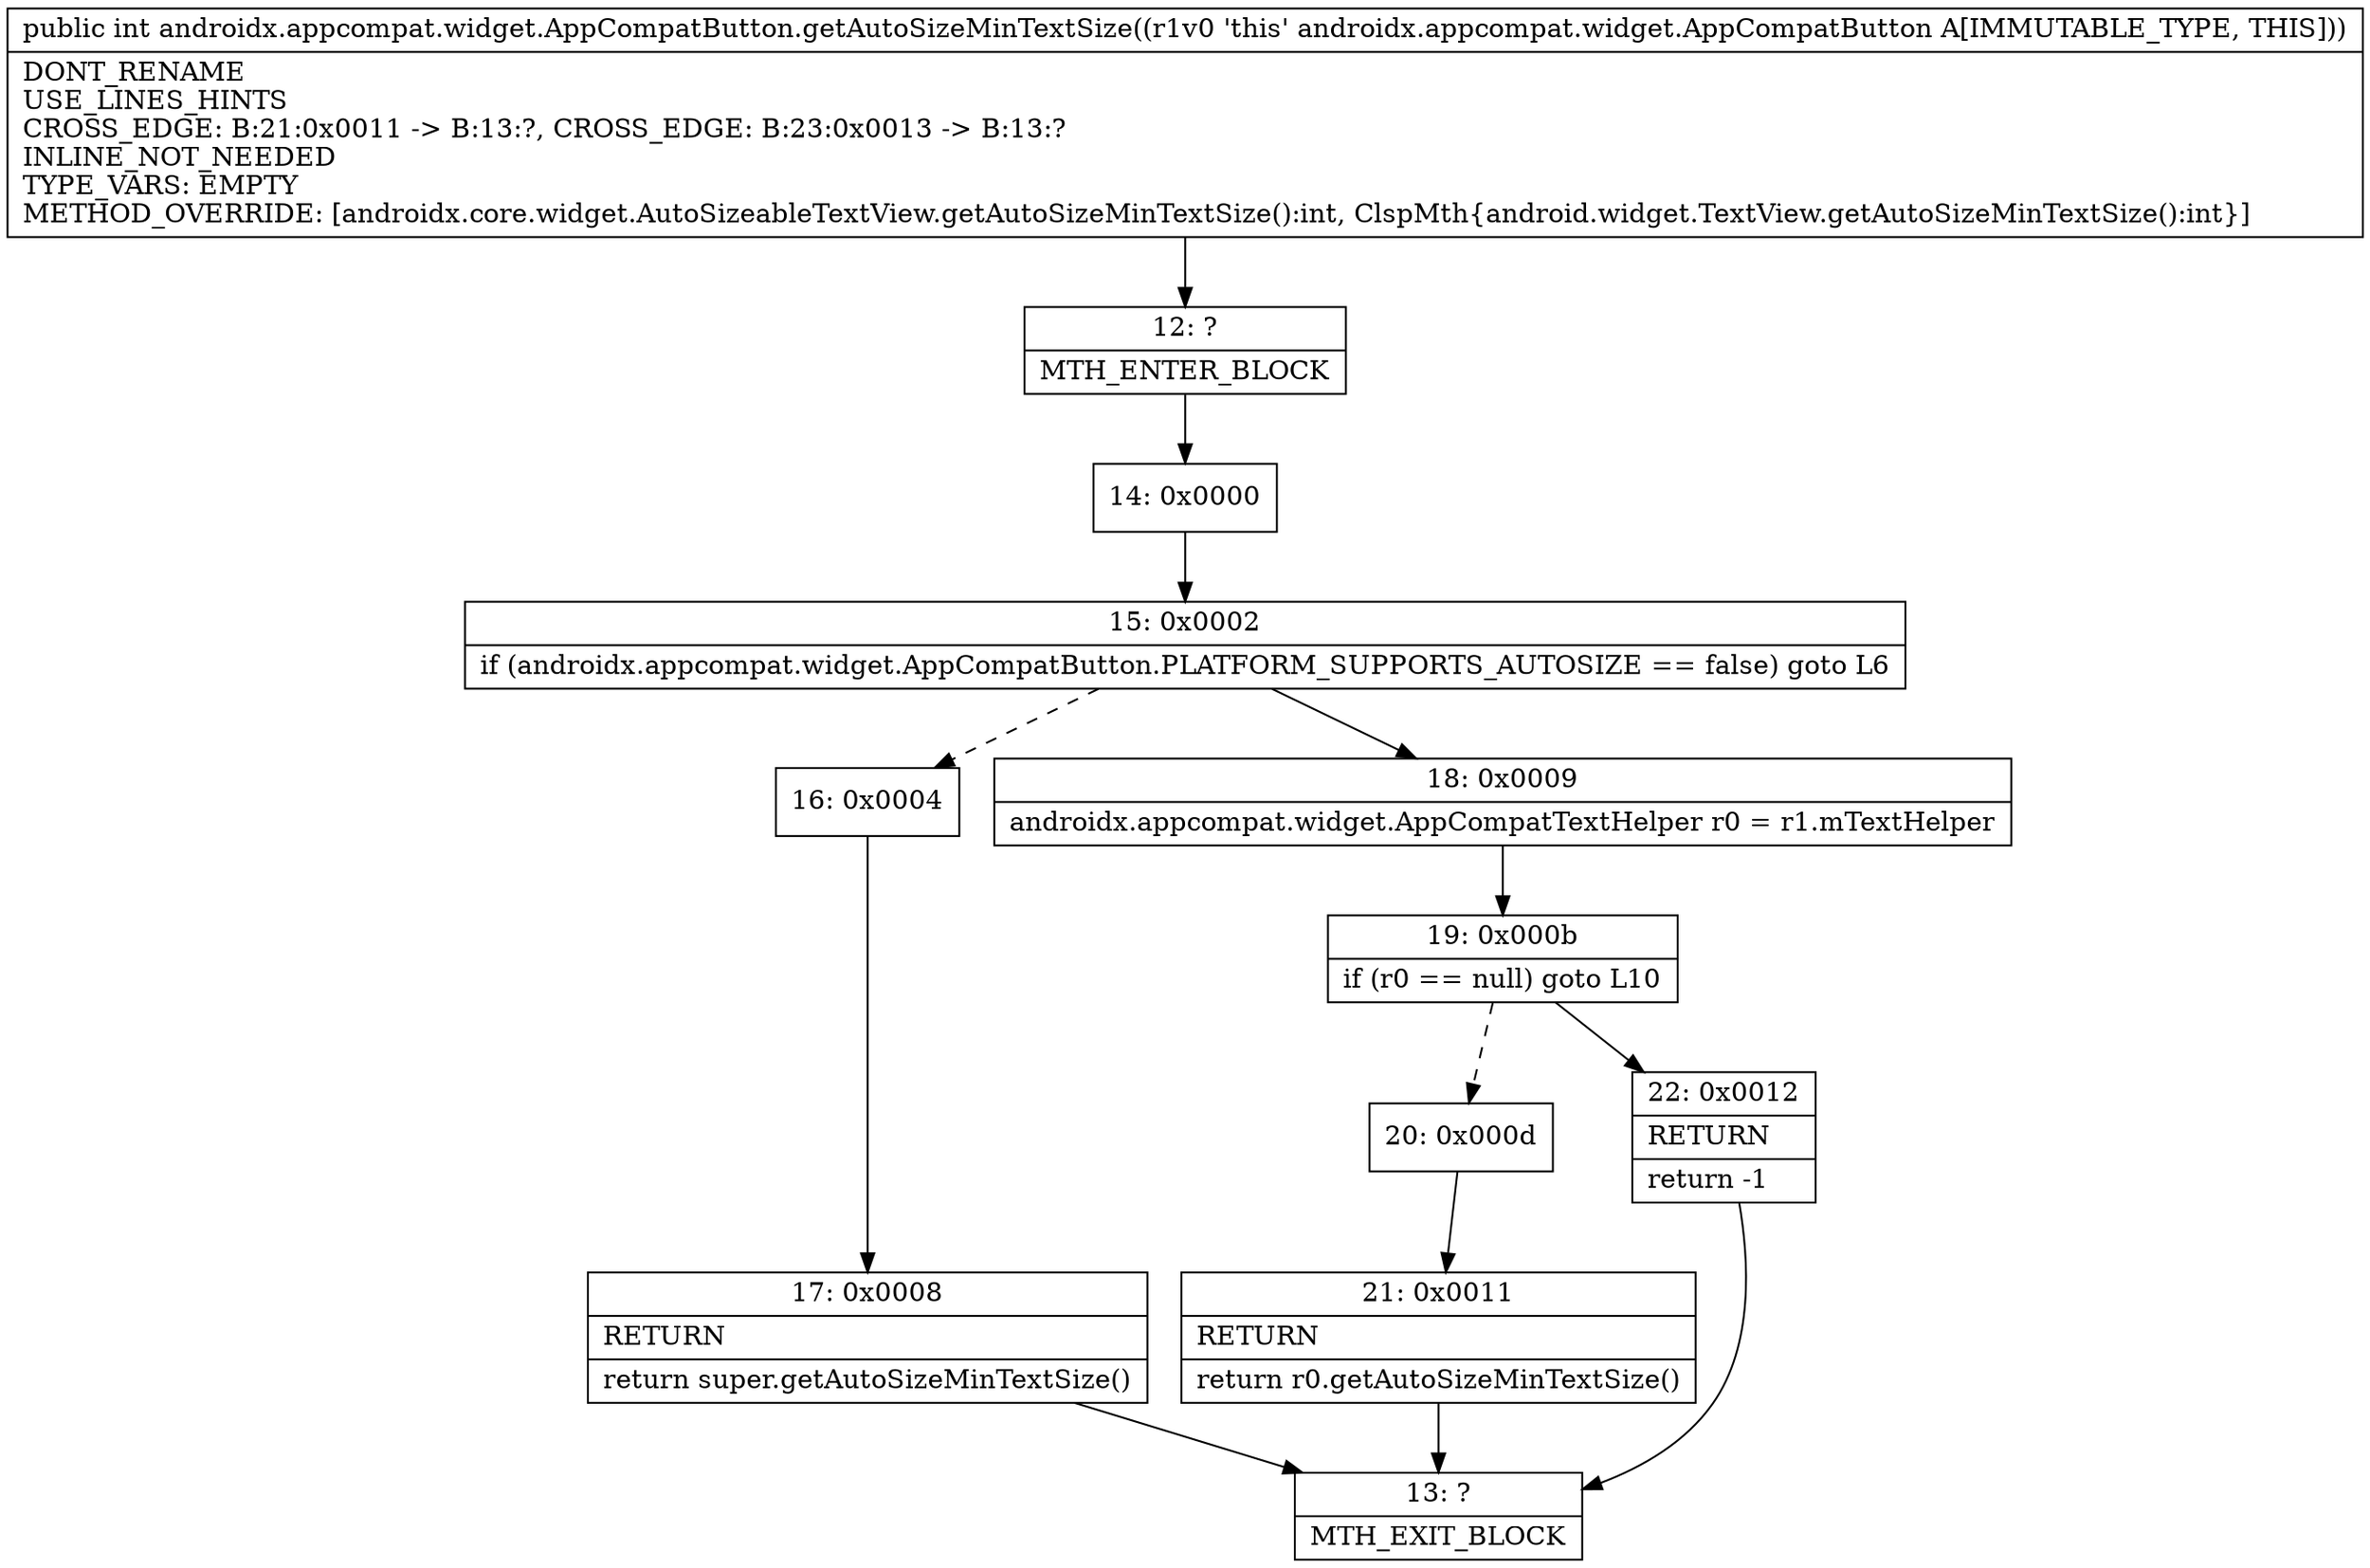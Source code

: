 digraph "CFG forandroidx.appcompat.widget.AppCompatButton.getAutoSizeMinTextSize()I" {
Node_12 [shape=record,label="{12\:\ ?|MTH_ENTER_BLOCK\l}"];
Node_14 [shape=record,label="{14\:\ 0x0000}"];
Node_15 [shape=record,label="{15\:\ 0x0002|if (androidx.appcompat.widget.AppCompatButton.PLATFORM_SUPPORTS_AUTOSIZE == false) goto L6\l}"];
Node_16 [shape=record,label="{16\:\ 0x0004}"];
Node_17 [shape=record,label="{17\:\ 0x0008|RETURN\l|return super.getAutoSizeMinTextSize()\l}"];
Node_13 [shape=record,label="{13\:\ ?|MTH_EXIT_BLOCK\l}"];
Node_18 [shape=record,label="{18\:\ 0x0009|androidx.appcompat.widget.AppCompatTextHelper r0 = r1.mTextHelper\l}"];
Node_19 [shape=record,label="{19\:\ 0x000b|if (r0 == null) goto L10\l}"];
Node_20 [shape=record,label="{20\:\ 0x000d}"];
Node_21 [shape=record,label="{21\:\ 0x0011|RETURN\l|return r0.getAutoSizeMinTextSize()\l}"];
Node_22 [shape=record,label="{22\:\ 0x0012|RETURN\l|return \-1\l}"];
MethodNode[shape=record,label="{public int androidx.appcompat.widget.AppCompatButton.getAutoSizeMinTextSize((r1v0 'this' androidx.appcompat.widget.AppCompatButton A[IMMUTABLE_TYPE, THIS]))  | DONT_RENAME\lUSE_LINES_HINTS\lCROSS_EDGE: B:21:0x0011 \-\> B:13:?, CROSS_EDGE: B:23:0x0013 \-\> B:13:?\lINLINE_NOT_NEEDED\lTYPE_VARS: EMPTY\lMETHOD_OVERRIDE: [androidx.core.widget.AutoSizeableTextView.getAutoSizeMinTextSize():int, ClspMth\{android.widget.TextView.getAutoSizeMinTextSize():int\}]\l}"];
MethodNode -> Node_12;Node_12 -> Node_14;
Node_14 -> Node_15;
Node_15 -> Node_16[style=dashed];
Node_15 -> Node_18;
Node_16 -> Node_17;
Node_17 -> Node_13;
Node_18 -> Node_19;
Node_19 -> Node_20[style=dashed];
Node_19 -> Node_22;
Node_20 -> Node_21;
Node_21 -> Node_13;
Node_22 -> Node_13;
}

